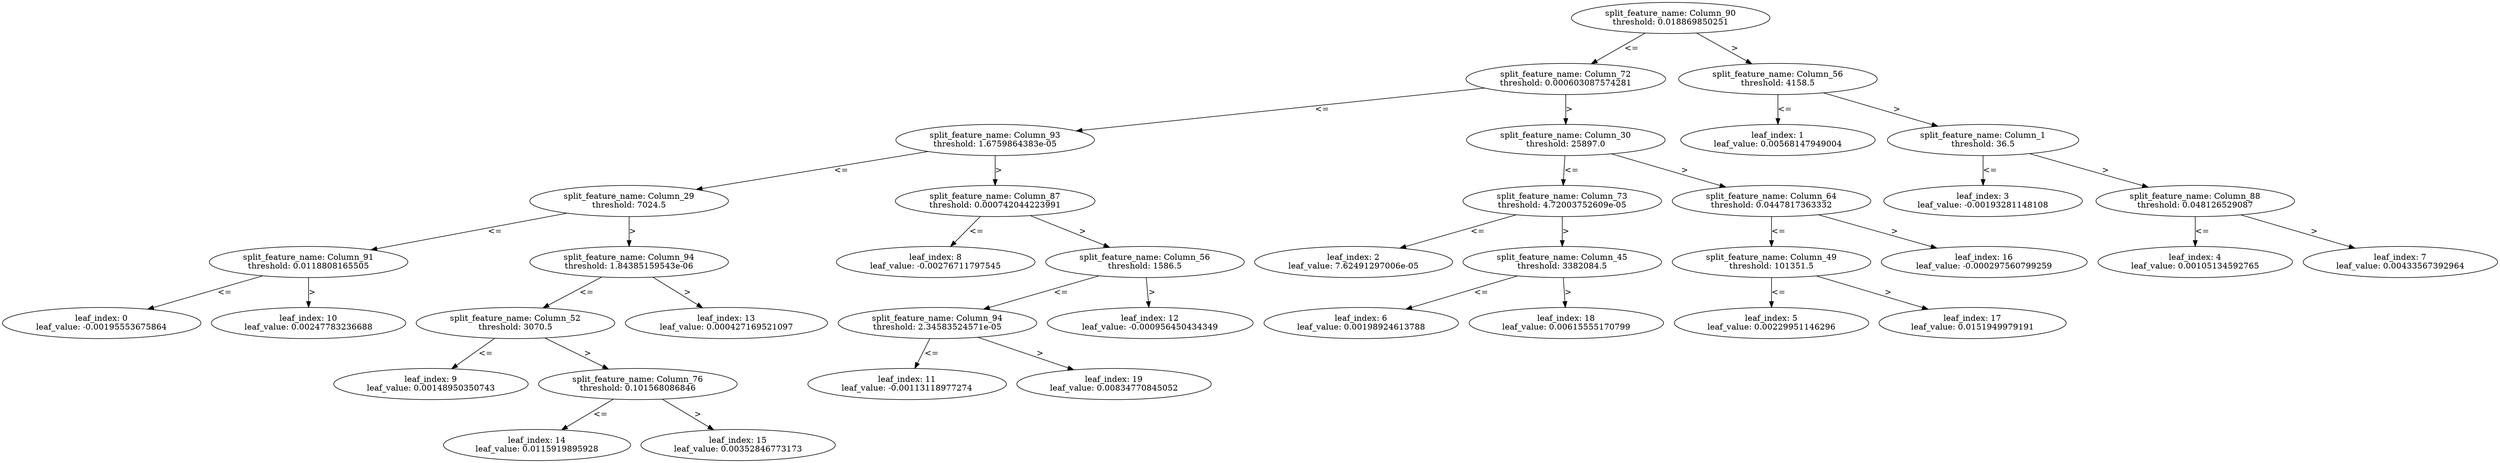 digraph Tree90 {
	split0 [label="split_feature_name: Column_90\nthreshold: 0.018869850251"]
	split1 [label="split_feature_name: Column_72\nthreshold: 0.000603087574281"]
	split7 [label="split_feature_name: Column_93\nthreshold: 1.6759864383e-05"]
	split8 [label="split_feature_name: Column_29\nthreshold: 7024.5"]
	split9 [label="split_feature_name: Column_91\nthreshold: 0.0118808165505"]
	leaf0 [label="leaf_index: 0\nleaf_value: -0.00195553675864"]
	split9 -> leaf0 [label="<="]
	leaf10 [label="leaf_index: 10\nleaf_value: 0.00247783236688"]
	split9 -> leaf10 [label=">"]
	split8 -> split9 [label="<="]
	split12 [label="split_feature_name: Column_94\nthreshold: 1.84385159543e-06"]
	split13 [label="split_feature_name: Column_52\nthreshold: 3070.5"]
	leaf9 [label="leaf_index: 9\nleaf_value: 0.00148950350743"]
	split13 -> leaf9 [label="<="]
	split14 [label="split_feature_name: Column_76\nthreshold: 0.101568086846"]
	leaf14 [label="leaf_index: 14\nleaf_value: 0.0115919895928"]
	split14 -> leaf14 [label="<="]
	leaf15 [label="leaf_index: 15\nleaf_value: 0.00352846773173"]
	split14 -> leaf15 [label=">"]
	split13 -> split14 [label=">"]
	split12 -> split13 [label="<="]
	leaf13 [label="leaf_index: 13\nleaf_value: 0.000427169521097"]
	split12 -> leaf13 [label=">"]
	split8 -> split12 [label=">"]
	split7 -> split8 [label="<="]
	split10 [label="split_feature_name: Column_87\nthreshold: 0.000742044223991"]
	leaf8 [label="leaf_index: 8\nleaf_value: -0.00276711797545"]
	split10 -> leaf8 [label="<="]
	split11 [label="split_feature_name: Column_56\nthreshold: 1586.5"]
	split18 [label="split_feature_name: Column_94\nthreshold: 2.34583524571e-05"]
	leaf11 [label="leaf_index: 11\nleaf_value: -0.00113118977274"]
	split18 -> leaf11 [label="<="]
	leaf19 [label="leaf_index: 19\nleaf_value: 0.00834770845052"]
	split18 -> leaf19 [label=">"]
	split11 -> split18 [label="<="]
	leaf12 [label="leaf_index: 12\nleaf_value: -0.000956450434349"]
	split11 -> leaf12 [label=">"]
	split10 -> split11 [label=">"]
	split7 -> split10 [label=">"]
	split1 -> split7 [label="<="]
	split4 [label="split_feature_name: Column_30\nthreshold: 25897.0"]
	split5 [label="split_feature_name: Column_73\nthreshold: 4.72003752609e-05"]
	leaf2 [label="leaf_index: 2\nleaf_value: 7.62491297006e-05"]
	split5 -> leaf2 [label="<="]
	split17 [label="split_feature_name: Column_45\nthreshold: 3382084.5"]
	leaf6 [label="leaf_index: 6\nleaf_value: 0.00198924613788"]
	split17 -> leaf6 [label="<="]
	leaf18 [label="leaf_index: 18\nleaf_value: 0.00615555170799"]
	split17 -> leaf18 [label=">"]
	split5 -> split17 [label=">"]
	split4 -> split5 [label="<="]
	split15 [label="split_feature_name: Column_64\nthreshold: 0.0447817363332"]
	split16 [label="split_feature_name: Column_49\nthreshold: 101351.5"]
	leaf5 [label="leaf_index: 5\nleaf_value: 0.00229951146296"]
	split16 -> leaf5 [label="<="]
	leaf17 [label="leaf_index: 17\nleaf_value: 0.0151949979191"]
	split16 -> leaf17 [label=">"]
	split15 -> split16 [label="<="]
	leaf16 [label="leaf_index: 16\nleaf_value: -0.000297560799259"]
	split15 -> leaf16 [label=">"]
	split4 -> split15 [label=">"]
	split1 -> split4 [label=">"]
	split0 -> split1 [label="<="]
	split2 [label="split_feature_name: Column_56\nthreshold: 4158.5"]
	leaf1 [label="leaf_index: 1\nleaf_value: 0.00568147949004"]
	split2 -> leaf1 [label="<="]
	split3 [label="split_feature_name: Column_1\nthreshold: 36.5"]
	leaf3 [label="leaf_index: 3\nleaf_value: -0.00193281148108"]
	split3 -> leaf3 [label="<="]
	split6 [label="split_feature_name: Column_88\nthreshold: 0.048126529087"]
	leaf4 [label="leaf_index: 4\nleaf_value: 0.00105134592765"]
	split6 -> leaf4 [label="<="]
	leaf7 [label="leaf_index: 7\nleaf_value: 0.00433567392964"]
	split6 -> leaf7 [label=">"]
	split3 -> split6 [label=">"]
	split2 -> split3 [label=">"]
	split0 -> split2 [label=">"]
}
